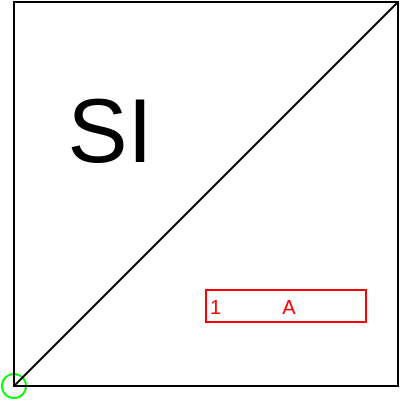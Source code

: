 <mxfile compressed="false" version="20.3.0" type="device">
  <diagram name="LZ009A" id="niRYvdn6nw0L8PsznXqE">
    <mxGraphModel dx="1422" dy="977" grid="1" gridSize="2" guides="1" tooltips="1" connect="1" arrows="1" fold="1" page="1" pageScale="1" pageWidth="1169" pageHeight="827" math="0" shadow="0">
      <root>
        <mxCell id="qn_K0pIXvatUjS5RkW0a-0" />
        <mxCell id="qn_K0pIXvatUjS5RkW0a-124" value="Connection" style="" parent="qn_K0pIXvatUjS5RkW0a-0" />
        <object label="Connection" PipingConnector="N" LabelConnector="Y" SignalConnector="N" Direction="225" AuxiliaryConnector="N" id="7BWam4BL9_YMowu0xJh2-1">
          <mxCell style="vsdxID=1407;fillColor=none;gradientColor=none;shape=stencil(rVFbDsIgEDwNnyQU4glqvcfGblsilmZBS28vZGMsxg9j/JvZmX1kR5g2TLCg0CpE8hdcbR8nYY5CaztPSDZmJEwnTDt4wpH8be6ZL1CcBV39vUxI3KdKh1YbswPTEzuBzlmiVGmKau9zUKM+jlJJQrJBko8QrZ+rrQ5oRJnXyMHBWElhRVx25ebnw/5zVvPFWRm83jxY5zilvf4eSy5xpKZ7AA==);strokeColor=#00FF00;strokeWidth=1;points=[[0.5,0.5,0,0,0]];labelBackgroundColor=none;rounded=0;html=1;whiteSpace=wrap;aspect=fixed;noLabel=1;snapToPoint=1;container=0;fontSize=16;fontFamily=Helvetica;" parent="qn_K0pIXvatUjS5RkW0a-124" vertex="1">
            <mxGeometry x="170" y="298" width="12" height="12" as="geometry" />
          </mxCell>
        </object>
        <mxCell id="qn_K0pIXvatUjS5RkW0a-129" value="Label" style="locked=1;" parent="qn_K0pIXvatUjS5RkW0a-0" />
        <object label="%LabelLines%&amp;nbsp; &amp;nbsp; &amp;nbsp; &amp;nbsp; &amp;nbsp; &amp;nbsp;%LabelIndex%" placeholders="1" LabelLines="1" LabelIndex="A" id="7BWam4BL9_YMowu0xJh2-0">
          <mxCell style="rounded=0;whiteSpace=wrap;html=1;fillColor=none;strokeColor=#FF0000;fontColor=#FF0000;fontSize=10;align=left;fontFamily=Helvetica;" parent="qn_K0pIXvatUjS5RkW0a-129" vertex="1">
            <mxGeometry x="272" y="256" width="80" height="16" as="geometry" />
          </mxCell>
        </object>
        <mxCell id="qn_K0pIXvatUjS5RkW0a-130" value="Origo" style="locked=1;" parent="qn_K0pIXvatUjS5RkW0a-0" visible="0" />
        <object label="origo" id="OIDmBnItBntYVEc15gtL-0">
          <mxCell style="vsdxID=1407;fillColor=none;gradientColor=none;shape=stencil(rVFbDsIgEDwNnyQU4glqvcfGblsilmZBS28vZGMsxg9j/JvZmX1kR5g2TLCg0CpE8hdcbR8nYY5CaztPSDZmJEwnTDt4wpH8be6ZL1CcBV39vUxI3KdKh1YbswPTEzuBzlmiVGmKau9zUKM+jlJJQrJBko8QrZ+rrQ5oRJnXyMHBWElhRVx25ebnw/5zVvPFWRm83jxY5zilvf4eSy5xpKZ7AA==);strokeColor=#ff0000;strokeWidth=1;points=[[0.5,0.5,0,0,0]];labelBackgroundColor=none;rounded=0;html=1;whiteSpace=wrap;aspect=fixed;noLabel=1;snapToPoint=1;fontFamily=Helvetica;fontSize=45;" parent="qn_K0pIXvatUjS5RkW0a-130" vertex="1">
            <mxGeometry x="172" y="300" width="7.874" height="7.87" as="geometry" />
          </mxCell>
        </object>
        <object label="Symbol" Width="12" Height="12" UoM="mm" id="qn_K0pIXvatUjS5RkW0a-131">
          <mxCell style="locked=1;" parent="qn_K0pIXvatUjS5RkW0a-0" />
        </object>
        <mxCell id="eUA6f1vSsgfuqLjs1iyG-0" value="" style="whiteSpace=wrap;html=1;aspect=fixed;fillColor=none;" parent="qn_K0pIXvatUjS5RkW0a-131" vertex="1">
          <mxGeometry x="176" y="112" width="192" height="192" as="geometry" />
        </mxCell>
        <mxCell id="NhQiUqbZBDXpP8fwC46J-0" value="" style="endArrow=none;html=1;rounded=0;exitX=0;exitY=1;exitDx=0;exitDy=0;entryX=1;entryY=0;entryDx=0;entryDy=0;" parent="qn_K0pIXvatUjS5RkW0a-131" source="eUA6f1vSsgfuqLjs1iyG-0" target="eUA6f1vSsgfuqLjs1iyG-0" edge="1">
          <mxGeometry width="50" height="50" relative="1" as="geometry">
            <mxPoint x="182" y="298" as="sourcePoint" />
            <mxPoint x="232" y="248" as="targetPoint" />
          </mxGeometry>
        </mxCell>
        <mxCell id="qJ54Huzz3K3UCWwMOSc4-0" value="&lt;font style=&quot;font-size: 45px;&quot;&gt;SI&lt;/font&gt;" style="text;html=1;strokeColor=none;fillColor=none;align=center;verticalAlign=middle;whiteSpace=wrap;rounded=0;" parent="qn_K0pIXvatUjS5RkW0a-131" vertex="1">
          <mxGeometry x="192" y="160" width="64" height="32" as="geometry" />
        </mxCell>
      </root>
    </mxGraphModel>
  </diagram>
</mxfile>
